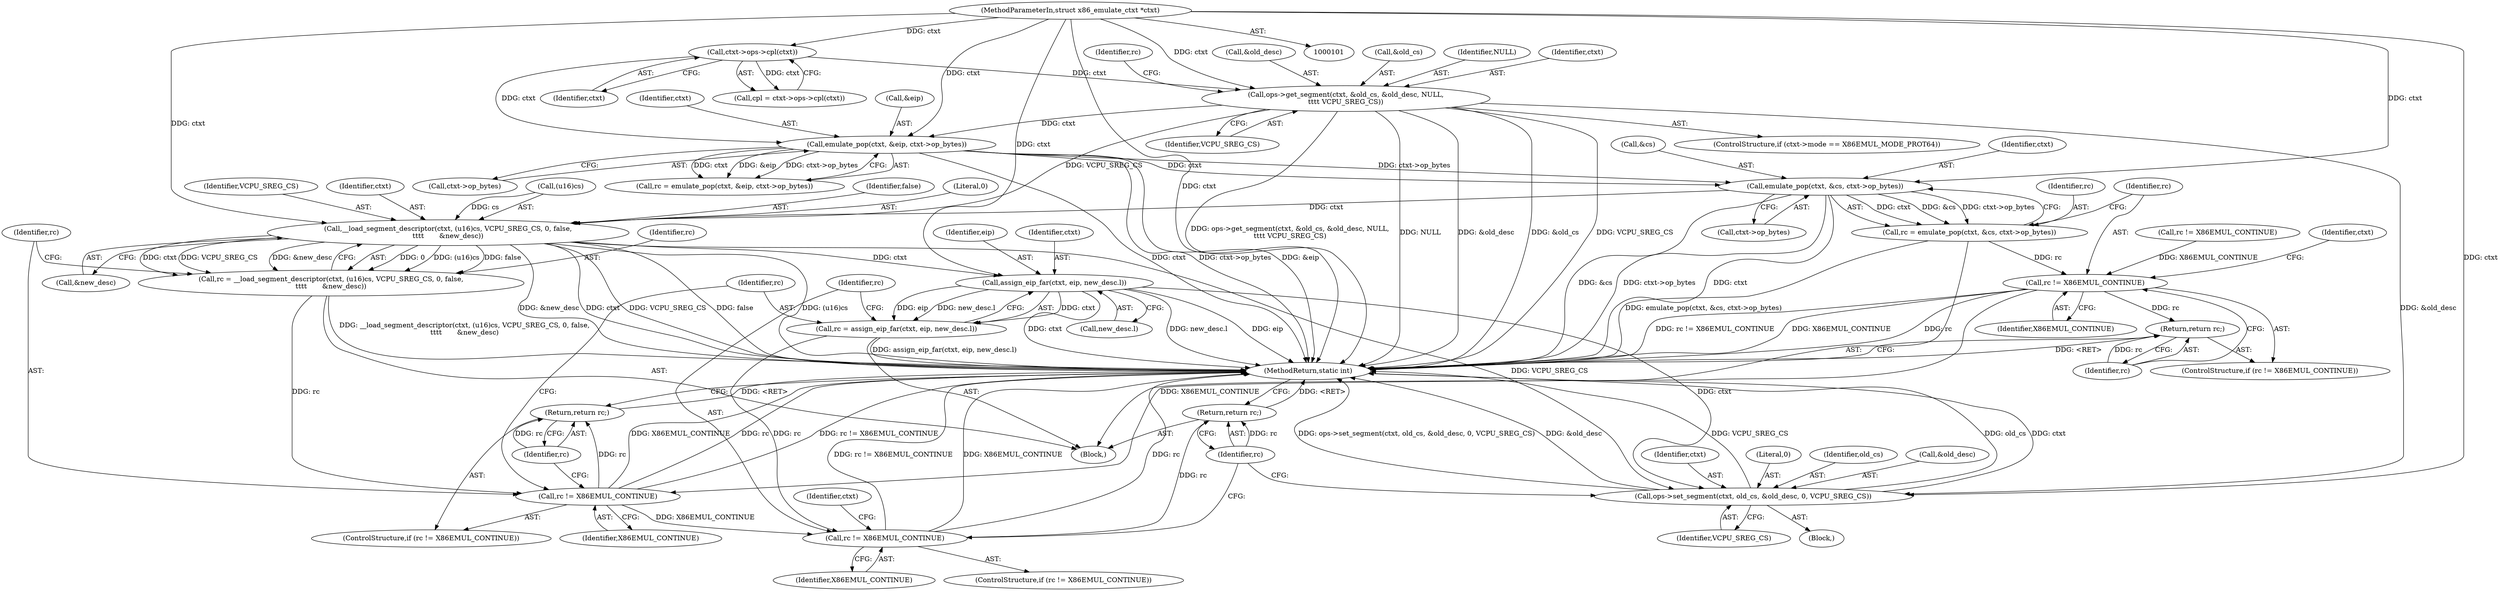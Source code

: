 digraph "0_linux_d1442d85cc30ea75f7d399474ca738e0bc96f715_2@pointer" {
"1000152" [label="(Call,emulate_pop(ctxt, &cs, ctxt->op_bytes))"];
"1000137" [label="(Call,emulate_pop(ctxt, &eip, ctxt->op_bytes))"];
"1000127" [label="(Call,ops->get_segment(ctxt, &old_cs, &old_desc, NULL,\n\t\t\t\t VCPU_SREG_CS))"];
"1000111" [label="(Call,ctxt->ops->cpl(ctxt))"];
"1000102" [label="(MethodParameterIn,struct x86_emulate_ctxt *ctxt)"];
"1000150" [label="(Call,rc = emulate_pop(ctxt, &cs, ctxt->op_bytes))"];
"1000160" [label="(Call,rc != X86EMUL_CONTINUE)"];
"1000163" [label="(Return,return rc;)"];
"1000192" [label="(Call,rc != X86EMUL_CONTINUE)"];
"1000195" [label="(Return,return rc;)"];
"1000206" [label="(Call,rc != X86EMUL_CONTINUE)"];
"1000224" [label="(Return,return rc;)"];
"1000181" [label="(Call,__load_segment_descriptor(ctxt, (u16)cs, VCPU_SREG_CS, 0, false,\n\t\t\t\t       &new_desc))"];
"1000179" [label="(Call,rc = __load_segment_descriptor(ctxt, (u16)cs, VCPU_SREG_CS, 0, false,\n\t\t\t\t       &new_desc))"];
"1000199" [label="(Call,assign_eip_far(ctxt, eip, new_desc.l))"];
"1000197" [label="(Call,rc = assign_eip_far(ctxt, eip, new_desc.l))"];
"1000217" [label="(Call,ops->set_segment(ctxt, old_cs, &old_desc, 0, VCPU_SREG_CS))"];
"1000208" [label="(Identifier,X86EMUL_CONTINUE)"];
"1000224" [label="(Return,return rc;)"];
"1000200" [label="(Identifier,ctxt)"];
"1000201" [label="(Identifier,eip)"];
"1000164" [label="(Identifier,rc)"];
"1000181" [label="(Call,__load_segment_descriptor(ctxt, (u16)cs, VCPU_SREG_CS, 0, false,\n\t\t\t\t       &new_desc))"];
"1000112" [label="(Identifier,ctxt)"];
"1000179" [label="(Call,rc = __load_segment_descriptor(ctxt, (u16)cs, VCPU_SREG_CS, 0, false,\n\t\t\t\t       &new_desc))"];
"1000131" [label="(Call,&old_desc)"];
"1000163" [label="(Return,return rc;)"];
"1000129" [label="(Call,&old_cs)"];
"1000197" [label="(Call,rc = assign_eip_far(ctxt, eip, new_desc.l))"];
"1000127" [label="(Call,ops->get_segment(ctxt, &old_cs, &old_desc, NULL,\n\t\t\t\t VCPU_SREG_CS))"];
"1000102" [label="(MethodParameterIn,struct x86_emulate_ctxt *ctxt)"];
"1000218" [label="(Identifier,ctxt)"];
"1000191" [label="(ControlStructure,if (rc != X86EMUL_CONTINUE))"];
"1000225" [label="(Identifier,rc)"];
"1000141" [label="(Call,ctxt->op_bytes)"];
"1000138" [label="(Identifier,ctxt)"];
"1000159" [label="(ControlStructure,if (rc != X86EMUL_CONTINUE))"];
"1000223" [label="(Identifier,VCPU_SREG_CS)"];
"1000222" [label="(Literal,0)"];
"1000160" [label="(Call,rc != X86EMUL_CONTINUE)"];
"1000188" [label="(Identifier,false)"];
"1000183" [label="(Call,(u16)cs)"];
"1000206" [label="(Call,rc != X86EMUL_CONTINUE)"];
"1000207" [label="(Identifier,rc)"];
"1000186" [label="(Identifier,VCPU_SREG_CS)"];
"1000180" [label="(Identifier,rc)"];
"1000187" [label="(Literal,0)"];
"1000169" [label="(Identifier,ctxt)"];
"1000134" [label="(Identifier,VCPU_SREG_CS)"];
"1000205" [label="(ControlStructure,if (rc != X86EMUL_CONTINUE))"];
"1000199" [label="(Call,assign_eip_far(ctxt, eip, new_desc.l))"];
"1000202" [label="(Call,new_desc.l)"];
"1000214" [label="(Identifier,ctxt)"];
"1000219" [label="(Identifier,old_cs)"];
"1000156" [label="(Call,ctxt->op_bytes)"];
"1000151" [label="(Identifier,rc)"];
"1000150" [label="(Call,rc = emulate_pop(ctxt, &cs, ctxt->op_bytes))"];
"1000133" [label="(Identifier,NULL)"];
"1000162" [label="(Identifier,X86EMUL_CONTINUE)"];
"1000135" [label="(Call,rc = emulate_pop(ctxt, &eip, ctxt->op_bytes))"];
"1000182" [label="(Identifier,ctxt)"];
"1000226" [label="(MethodReturn,static int)"];
"1000209" [label="(Block,)"];
"1000154" [label="(Call,&cs)"];
"1000145" [label="(Call,rc != X86EMUL_CONTINUE)"];
"1000109" [label="(Call,cpl = ctxt->ops->cpl(ctxt))"];
"1000193" [label="(Identifier,rc)"];
"1000152" [label="(Call,emulate_pop(ctxt, &cs, ctxt->op_bytes))"];
"1000220" [label="(Call,&old_desc)"];
"1000196" [label="(Identifier,rc)"];
"1000192" [label="(Call,rc != X86EMUL_CONTINUE)"];
"1000153" [label="(Identifier,ctxt)"];
"1000103" [label="(Block,)"];
"1000111" [label="(Call,ctxt->ops->cpl(ctxt))"];
"1000139" [label="(Call,&eip)"];
"1000121" [label="(ControlStructure,if (ctxt->mode == X86EMUL_MODE_PROT64))"];
"1000195" [label="(Return,return rc;)"];
"1000189" [label="(Call,&new_desc)"];
"1000137" [label="(Call,emulate_pop(ctxt, &eip, ctxt->op_bytes))"];
"1000217" [label="(Call,ops->set_segment(ctxt, old_cs, &old_desc, 0, VCPU_SREG_CS))"];
"1000194" [label="(Identifier,X86EMUL_CONTINUE)"];
"1000198" [label="(Identifier,rc)"];
"1000128" [label="(Identifier,ctxt)"];
"1000136" [label="(Identifier,rc)"];
"1000161" [label="(Identifier,rc)"];
"1000152" -> "1000150"  [label="AST: "];
"1000152" -> "1000156"  [label="CFG: "];
"1000153" -> "1000152"  [label="AST: "];
"1000154" -> "1000152"  [label="AST: "];
"1000156" -> "1000152"  [label="AST: "];
"1000150" -> "1000152"  [label="CFG: "];
"1000152" -> "1000226"  [label="DDG: ctxt"];
"1000152" -> "1000226"  [label="DDG: &cs"];
"1000152" -> "1000226"  [label="DDG: ctxt->op_bytes"];
"1000152" -> "1000150"  [label="DDG: ctxt"];
"1000152" -> "1000150"  [label="DDG: &cs"];
"1000152" -> "1000150"  [label="DDG: ctxt->op_bytes"];
"1000137" -> "1000152"  [label="DDG: ctxt"];
"1000137" -> "1000152"  [label="DDG: ctxt->op_bytes"];
"1000102" -> "1000152"  [label="DDG: ctxt"];
"1000152" -> "1000181"  [label="DDG: ctxt"];
"1000137" -> "1000135"  [label="AST: "];
"1000137" -> "1000141"  [label="CFG: "];
"1000138" -> "1000137"  [label="AST: "];
"1000139" -> "1000137"  [label="AST: "];
"1000141" -> "1000137"  [label="AST: "];
"1000135" -> "1000137"  [label="CFG: "];
"1000137" -> "1000226"  [label="DDG: ctxt->op_bytes"];
"1000137" -> "1000226"  [label="DDG: &eip"];
"1000137" -> "1000226"  [label="DDG: ctxt"];
"1000137" -> "1000135"  [label="DDG: ctxt"];
"1000137" -> "1000135"  [label="DDG: &eip"];
"1000137" -> "1000135"  [label="DDG: ctxt->op_bytes"];
"1000127" -> "1000137"  [label="DDG: ctxt"];
"1000111" -> "1000137"  [label="DDG: ctxt"];
"1000102" -> "1000137"  [label="DDG: ctxt"];
"1000127" -> "1000121"  [label="AST: "];
"1000127" -> "1000134"  [label="CFG: "];
"1000128" -> "1000127"  [label="AST: "];
"1000129" -> "1000127"  [label="AST: "];
"1000131" -> "1000127"  [label="AST: "];
"1000133" -> "1000127"  [label="AST: "];
"1000134" -> "1000127"  [label="AST: "];
"1000136" -> "1000127"  [label="CFG: "];
"1000127" -> "1000226"  [label="DDG: &old_cs"];
"1000127" -> "1000226"  [label="DDG: VCPU_SREG_CS"];
"1000127" -> "1000226"  [label="DDG: ops->get_segment(ctxt, &old_cs, &old_desc, NULL,\n\t\t\t\t VCPU_SREG_CS)"];
"1000127" -> "1000226"  [label="DDG: NULL"];
"1000127" -> "1000226"  [label="DDG: &old_desc"];
"1000111" -> "1000127"  [label="DDG: ctxt"];
"1000102" -> "1000127"  [label="DDG: ctxt"];
"1000127" -> "1000181"  [label="DDG: VCPU_SREG_CS"];
"1000127" -> "1000217"  [label="DDG: &old_desc"];
"1000111" -> "1000109"  [label="AST: "];
"1000111" -> "1000112"  [label="CFG: "];
"1000112" -> "1000111"  [label="AST: "];
"1000109" -> "1000111"  [label="CFG: "];
"1000111" -> "1000109"  [label="DDG: ctxt"];
"1000102" -> "1000111"  [label="DDG: ctxt"];
"1000102" -> "1000101"  [label="AST: "];
"1000102" -> "1000226"  [label="DDG: ctxt"];
"1000102" -> "1000181"  [label="DDG: ctxt"];
"1000102" -> "1000199"  [label="DDG: ctxt"];
"1000102" -> "1000217"  [label="DDG: ctxt"];
"1000150" -> "1000103"  [label="AST: "];
"1000151" -> "1000150"  [label="AST: "];
"1000161" -> "1000150"  [label="CFG: "];
"1000150" -> "1000226"  [label="DDG: emulate_pop(ctxt, &cs, ctxt->op_bytes)"];
"1000150" -> "1000160"  [label="DDG: rc"];
"1000160" -> "1000159"  [label="AST: "];
"1000160" -> "1000162"  [label="CFG: "];
"1000161" -> "1000160"  [label="AST: "];
"1000162" -> "1000160"  [label="AST: "];
"1000164" -> "1000160"  [label="CFG: "];
"1000169" -> "1000160"  [label="CFG: "];
"1000160" -> "1000226"  [label="DDG: rc != X86EMUL_CONTINUE"];
"1000160" -> "1000226"  [label="DDG: X86EMUL_CONTINUE"];
"1000160" -> "1000226"  [label="DDG: rc"];
"1000145" -> "1000160"  [label="DDG: X86EMUL_CONTINUE"];
"1000160" -> "1000163"  [label="DDG: rc"];
"1000160" -> "1000192"  [label="DDG: X86EMUL_CONTINUE"];
"1000163" -> "1000159"  [label="AST: "];
"1000163" -> "1000164"  [label="CFG: "];
"1000164" -> "1000163"  [label="AST: "];
"1000226" -> "1000163"  [label="CFG: "];
"1000163" -> "1000226"  [label="DDG: <RET>"];
"1000164" -> "1000163"  [label="DDG: rc"];
"1000192" -> "1000191"  [label="AST: "];
"1000192" -> "1000194"  [label="CFG: "];
"1000193" -> "1000192"  [label="AST: "];
"1000194" -> "1000192"  [label="AST: "];
"1000196" -> "1000192"  [label="CFG: "];
"1000198" -> "1000192"  [label="CFG: "];
"1000192" -> "1000226"  [label="DDG: X86EMUL_CONTINUE"];
"1000192" -> "1000226"  [label="DDG: rc"];
"1000192" -> "1000226"  [label="DDG: rc != X86EMUL_CONTINUE"];
"1000179" -> "1000192"  [label="DDG: rc"];
"1000192" -> "1000195"  [label="DDG: rc"];
"1000192" -> "1000206"  [label="DDG: X86EMUL_CONTINUE"];
"1000195" -> "1000191"  [label="AST: "];
"1000195" -> "1000196"  [label="CFG: "];
"1000196" -> "1000195"  [label="AST: "];
"1000226" -> "1000195"  [label="CFG: "];
"1000195" -> "1000226"  [label="DDG: <RET>"];
"1000196" -> "1000195"  [label="DDG: rc"];
"1000206" -> "1000205"  [label="AST: "];
"1000206" -> "1000208"  [label="CFG: "];
"1000207" -> "1000206"  [label="AST: "];
"1000208" -> "1000206"  [label="AST: "];
"1000214" -> "1000206"  [label="CFG: "];
"1000225" -> "1000206"  [label="CFG: "];
"1000206" -> "1000226"  [label="DDG: rc != X86EMUL_CONTINUE"];
"1000206" -> "1000226"  [label="DDG: X86EMUL_CONTINUE"];
"1000206" -> "1000226"  [label="DDG: rc"];
"1000197" -> "1000206"  [label="DDG: rc"];
"1000206" -> "1000224"  [label="DDG: rc"];
"1000224" -> "1000103"  [label="AST: "];
"1000224" -> "1000225"  [label="CFG: "];
"1000225" -> "1000224"  [label="AST: "];
"1000226" -> "1000224"  [label="CFG: "];
"1000224" -> "1000226"  [label="DDG: <RET>"];
"1000225" -> "1000224"  [label="DDG: rc"];
"1000181" -> "1000179"  [label="AST: "];
"1000181" -> "1000189"  [label="CFG: "];
"1000182" -> "1000181"  [label="AST: "];
"1000183" -> "1000181"  [label="AST: "];
"1000186" -> "1000181"  [label="AST: "];
"1000187" -> "1000181"  [label="AST: "];
"1000188" -> "1000181"  [label="AST: "];
"1000189" -> "1000181"  [label="AST: "];
"1000179" -> "1000181"  [label="CFG: "];
"1000181" -> "1000226"  [label="DDG: ctxt"];
"1000181" -> "1000226"  [label="DDG: false"];
"1000181" -> "1000226"  [label="DDG: VCPU_SREG_CS"];
"1000181" -> "1000226"  [label="DDG: &new_desc"];
"1000181" -> "1000226"  [label="DDG: (u16)cs"];
"1000181" -> "1000179"  [label="DDG: 0"];
"1000181" -> "1000179"  [label="DDG: (u16)cs"];
"1000181" -> "1000179"  [label="DDG: VCPU_SREG_CS"];
"1000181" -> "1000179"  [label="DDG: false"];
"1000181" -> "1000179"  [label="DDG: ctxt"];
"1000181" -> "1000179"  [label="DDG: &new_desc"];
"1000183" -> "1000181"  [label="DDG: cs"];
"1000181" -> "1000199"  [label="DDG: ctxt"];
"1000181" -> "1000217"  [label="DDG: VCPU_SREG_CS"];
"1000179" -> "1000103"  [label="AST: "];
"1000180" -> "1000179"  [label="AST: "];
"1000193" -> "1000179"  [label="CFG: "];
"1000179" -> "1000226"  [label="DDG: __load_segment_descriptor(ctxt, (u16)cs, VCPU_SREG_CS, 0, false,\n\t\t\t\t       &new_desc)"];
"1000199" -> "1000197"  [label="AST: "];
"1000199" -> "1000202"  [label="CFG: "];
"1000200" -> "1000199"  [label="AST: "];
"1000201" -> "1000199"  [label="AST: "];
"1000202" -> "1000199"  [label="AST: "];
"1000197" -> "1000199"  [label="CFG: "];
"1000199" -> "1000226"  [label="DDG: eip"];
"1000199" -> "1000226"  [label="DDG: ctxt"];
"1000199" -> "1000226"  [label="DDG: new_desc.l"];
"1000199" -> "1000197"  [label="DDG: ctxt"];
"1000199" -> "1000197"  [label="DDG: eip"];
"1000199" -> "1000197"  [label="DDG: new_desc.l"];
"1000199" -> "1000217"  [label="DDG: ctxt"];
"1000197" -> "1000103"  [label="AST: "];
"1000198" -> "1000197"  [label="AST: "];
"1000207" -> "1000197"  [label="CFG: "];
"1000197" -> "1000226"  [label="DDG: assign_eip_far(ctxt, eip, new_desc.l)"];
"1000217" -> "1000209"  [label="AST: "];
"1000217" -> "1000223"  [label="CFG: "];
"1000218" -> "1000217"  [label="AST: "];
"1000219" -> "1000217"  [label="AST: "];
"1000220" -> "1000217"  [label="AST: "];
"1000222" -> "1000217"  [label="AST: "];
"1000223" -> "1000217"  [label="AST: "];
"1000225" -> "1000217"  [label="CFG: "];
"1000217" -> "1000226"  [label="DDG: VCPU_SREG_CS"];
"1000217" -> "1000226"  [label="DDG: old_cs"];
"1000217" -> "1000226"  [label="DDG: ctxt"];
"1000217" -> "1000226"  [label="DDG: ops->set_segment(ctxt, old_cs, &old_desc, 0, VCPU_SREG_CS)"];
"1000217" -> "1000226"  [label="DDG: &old_desc"];
}
